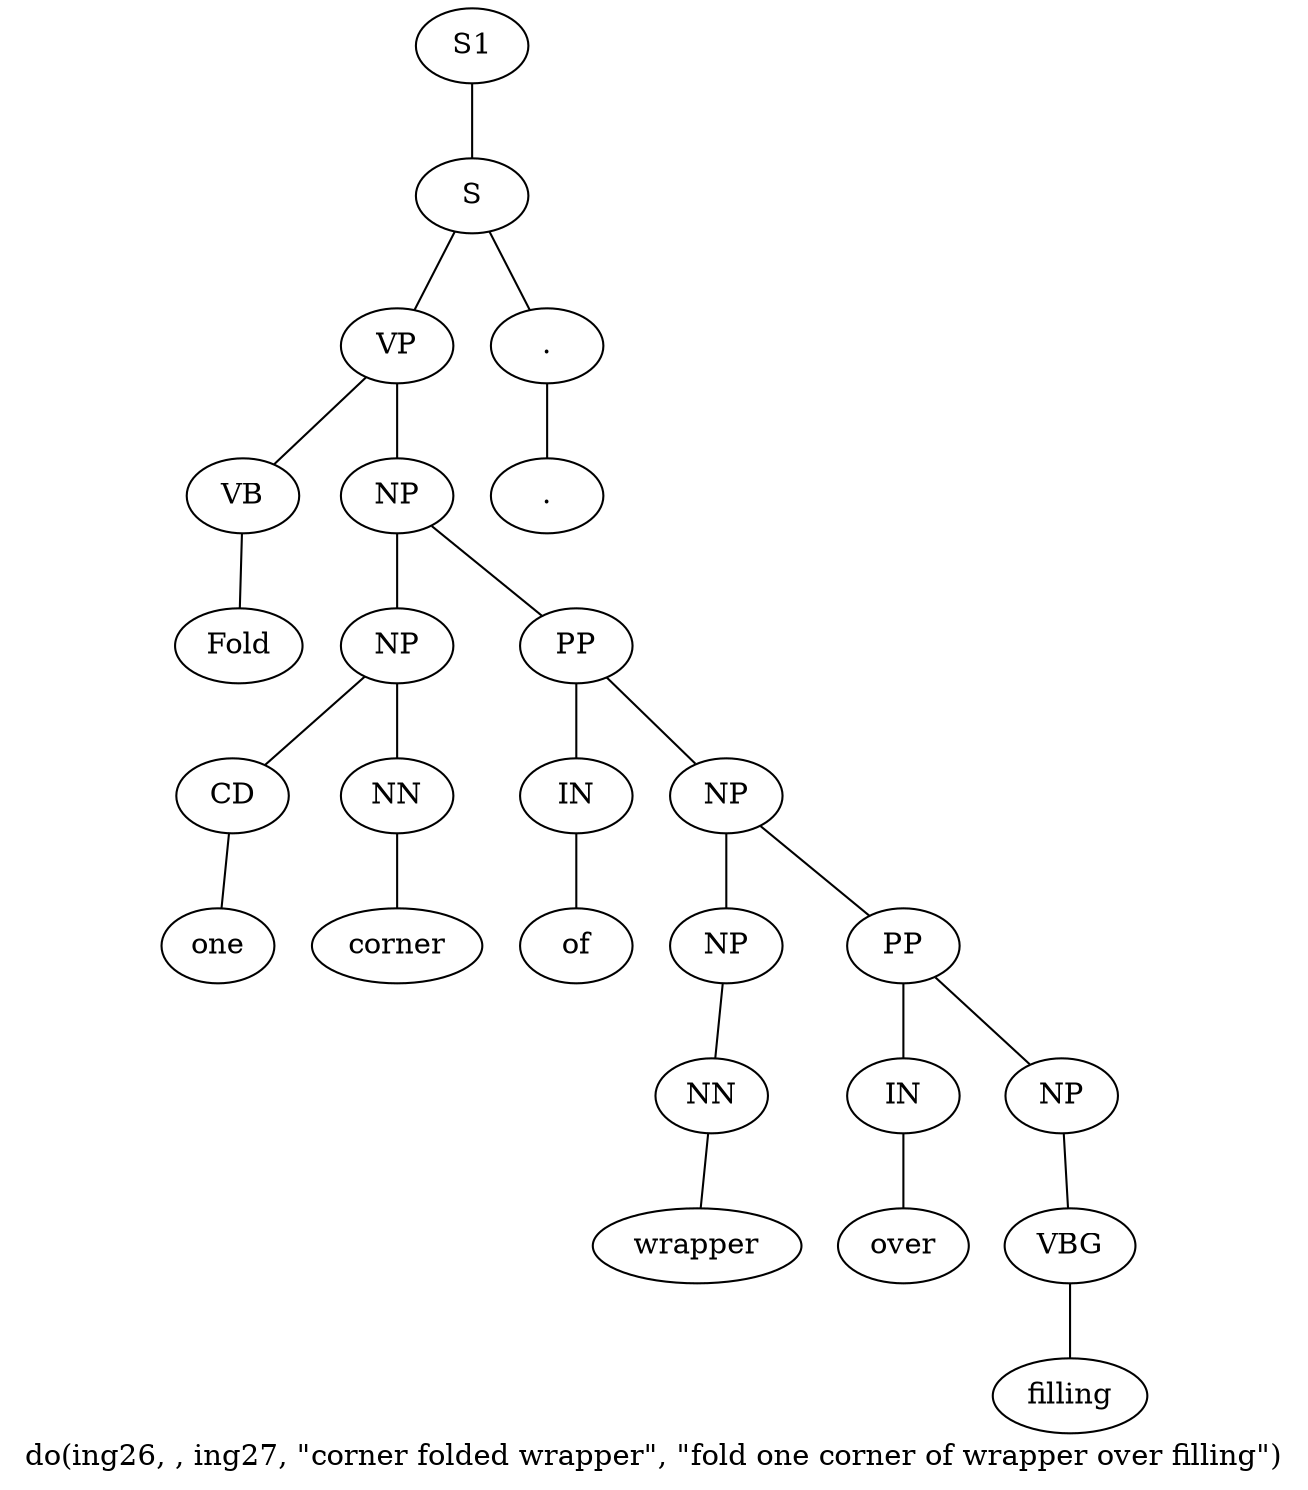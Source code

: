 graph SyntaxGraph {
	label = "do(ing26, , ing27, \"corner folded wrapper\", \"fold one corner of wrapper over filling\")";
	Node0 [label="S1"];
	Node1 [label="S"];
	Node2 [label="VP"];
	Node3 [label="VB"];
	Node4 [label="Fold"];
	Node5 [label="NP"];
	Node6 [label="NP"];
	Node7 [label="CD"];
	Node8 [label="one"];
	Node9 [label="NN"];
	Node10 [label="corner"];
	Node11 [label="PP"];
	Node12 [label="IN"];
	Node13 [label="of"];
	Node14 [label="NP"];
	Node15 [label="NP"];
	Node16 [label="NN"];
	Node17 [label="wrapper"];
	Node18 [label="PP"];
	Node19 [label="IN"];
	Node20 [label="over"];
	Node21 [label="NP"];
	Node22 [label="VBG"];
	Node23 [label="filling"];
	Node24 [label="."];
	Node25 [label="."];

	Node0 -- Node1;
	Node1 -- Node2;
	Node1 -- Node24;
	Node2 -- Node3;
	Node2 -- Node5;
	Node3 -- Node4;
	Node5 -- Node6;
	Node5 -- Node11;
	Node6 -- Node7;
	Node6 -- Node9;
	Node7 -- Node8;
	Node9 -- Node10;
	Node11 -- Node12;
	Node11 -- Node14;
	Node12 -- Node13;
	Node14 -- Node15;
	Node14 -- Node18;
	Node15 -- Node16;
	Node16 -- Node17;
	Node18 -- Node19;
	Node18 -- Node21;
	Node19 -- Node20;
	Node21 -- Node22;
	Node22 -- Node23;
	Node24 -- Node25;
}